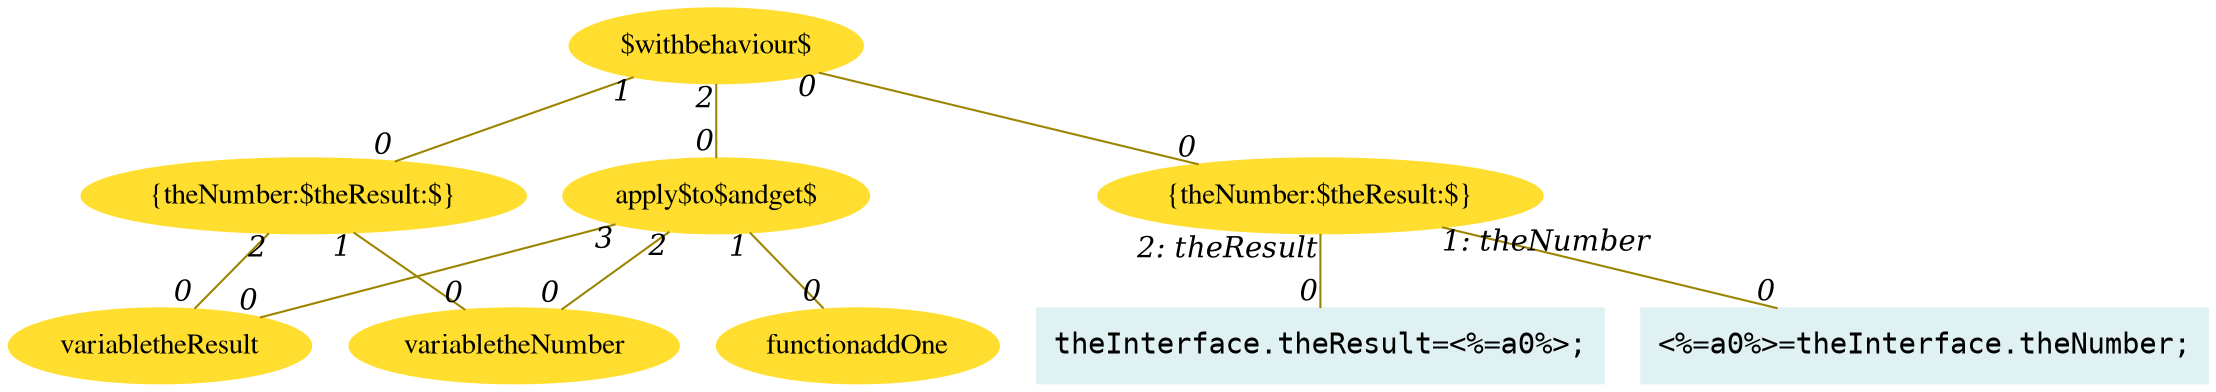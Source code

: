 digraph g{node_4799 [shape="ellipse", style="filled", color="#ffde2f", fontname="Times", label="variabletheNumber" ]
node_4804 [shape="ellipse", style="filled", color="#ffde2f", fontname="Times", label="variabletheResult" ]
node_4809 [shape="ellipse", style="filled", color="#ffde2f", fontname="Times", label="{theNumber:$theResult:$}" ]
node_4815 [shape="ellipse", style="filled", color="#ffde2f", fontname="Times", label="functionaddOne" ]
node_4819 [shape="ellipse", style="filled", color="#ffde2f", fontname="Times", label="apply$to$andget$" ]
node_4826 [shape="ellipse", style="filled", color="#ffde2f", fontname="Times", label="$withbehaviour$" ]
node_4832 [shape="box", style="filled", color="#dff1f2", fontname="Courier", label="<%=a0%>=theInterface.theNumber;
" ]
node_4834 [shape="box", style="filled", color="#dff1f2", fontname="Courier", label="theInterface.theResult=<%=a0%>;
" ]
node_4836 [shape="ellipse", style="filled", color="#ffde2f", fontname="Times", label="{theNumber:$theResult:$}" ]
node_4809 -> node_4799 [dir=none, arrowHead=none, fontname="Times-Italic", arrowsize=1, color="#9d8400", label="",  headlabel="0", taillabel="1" ]
node_4809 -> node_4804 [dir=none, arrowHead=none, fontname="Times-Italic", arrowsize=1, color="#9d8400", label="",  headlabel="0", taillabel="2" ]
node_4819 -> node_4799 [dir=none, arrowHead=none, fontname="Times-Italic", arrowsize=1, color="#9d8400", label="",  headlabel="0", taillabel="2" ]
node_4819 -> node_4804 [dir=none, arrowHead=none, fontname="Times-Italic", arrowsize=1, color="#9d8400", label="",  headlabel="0", taillabel="3" ]
node_4819 -> node_4815 [dir=none, arrowHead=none, fontname="Times-Italic", arrowsize=1, color="#9d8400", label="",  headlabel="0", taillabel="1" ]
node_4826 -> node_4809 [dir=none, arrowHead=none, fontname="Times-Italic", arrowsize=1, color="#9d8400", label="",  headlabel="0", taillabel="1" ]
node_4826 -> node_4819 [dir=none, arrowHead=none, fontname="Times-Italic", arrowsize=1, color="#9d8400", label="",  headlabel="0", taillabel="2" ]
node_4836 -> node_4832 [dir=none, arrowHead=none, fontname="Times-Italic", arrowsize=1, color="#9d8400", label="",  headlabel="0", taillabel="1: theNumber" ]
node_4836 -> node_4834 [dir=none, arrowHead=none, fontname="Times-Italic", arrowsize=1, color="#9d8400", label="",  headlabel="0", taillabel="2: theResult" ]
node_4826 -> node_4836 [dir=none, arrowHead=none, fontname="Times-Italic", arrowsize=1, color="#9d8400", label="",  headlabel="0", taillabel="0" ]
}